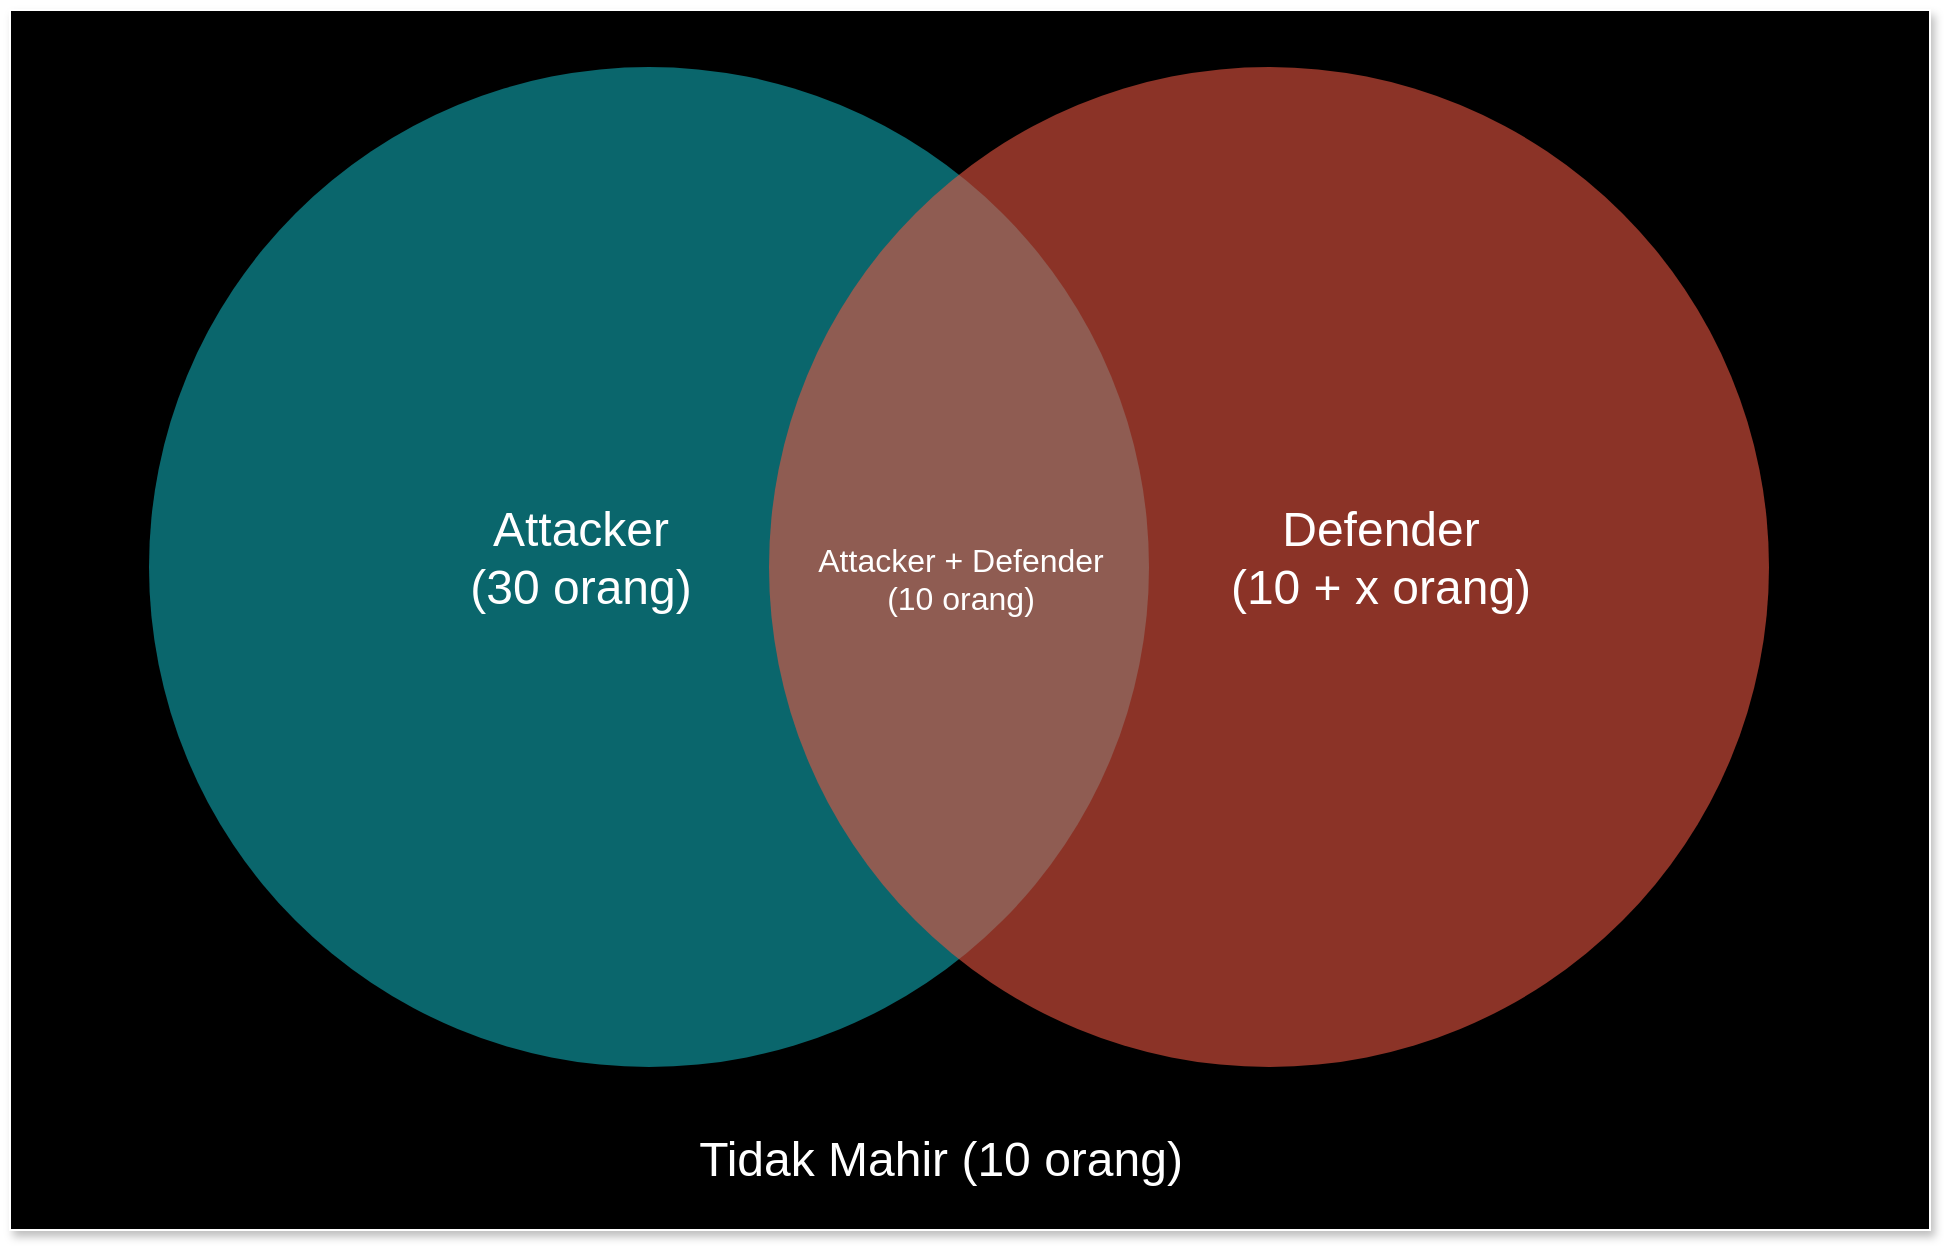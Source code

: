 <mxfile version="21.7.1" type="github">
  <diagram id="3228e29e-7158-1315-38df-8450db1d8a1d" name="Page-1">
    <mxGraphModel dx="1467" dy="1620" grid="1" gridSize="10" guides="1" tooltips="1" connect="1" arrows="1" fold="1" page="1" pageScale="1" pageWidth="1169" pageHeight="827" background="none" math="0" shadow="0">
      <root>
        <mxCell id="0" />
        <mxCell id="1" parent="0" />
        <mxCell id="qtrlOo8TX-hKeHI0bpzR-21542" value="" style="rounded=0;whiteSpace=wrap;html=1;fillColor=#000000;strokeColor=#FFFFFF;shadow=1;" vertex="1" parent="1">
          <mxGeometry x="110" y="-10" width="960" height="610" as="geometry" />
        </mxCell>
        <mxCell id="21532" value="" style="ellipse;fillColor=#12AAB5;opacity=60;strokeColor=none;html=1;fontColor=#FFFFFF;" parent="1" vertex="1">
          <mxGeometry x="179.5" y="18.5" width="500" height="500" as="geometry" />
        </mxCell>
        <mxCell id="21533" value="" style="ellipse;fillColor=#e85642;opacity=60;strokeColor=none;html=1;fontColor=#FFFFFF;" parent="1" vertex="1">
          <mxGeometry x="489.5" y="18.5" width="500" height="500" as="geometry" />
        </mxCell>
        <mxCell id="21534" value="Attacker&lt;br&gt;(30 orang)" style="text;fontSize=24;align=center;verticalAlign=middle;html=1;fontColor=#FFFFFF;" parent="1" vertex="1">
          <mxGeometry x="299.5" y="228.5" width="190" height="70" as="geometry" />
        </mxCell>
        <mxCell id="21535" value="Defender&lt;br&gt;(10 + x orang)" style="text;fontSize=24;align=center;verticalAlign=middle;html=1;fontColor=#FFFFFF;" parent="1" vertex="1">
          <mxGeometry x="699.5" y="228.5" width="190" height="70" as="geometry" />
        </mxCell>
        <mxCell id="21537" value="Attacker + Defender&lt;br&gt;(10 orang)" style="text;align=center;html=1;fontColor=#FFFFFF;fontSize=16;" parent="1" vertex="1">
          <mxGeometry x="565" y="248.5" width="40" height="40" as="geometry" />
        </mxCell>
        <mxCell id="qtrlOo8TX-hKeHI0bpzR-21540" value="Tidak Mahir (10 orang)" style="text;fontSize=24;align=center;verticalAlign=middle;html=1;fontColor=#FFFFFF;" vertex="1" parent="1">
          <mxGeometry x="480" y="530" width="190" height="70" as="geometry" />
        </mxCell>
      </root>
    </mxGraphModel>
  </diagram>
</mxfile>
